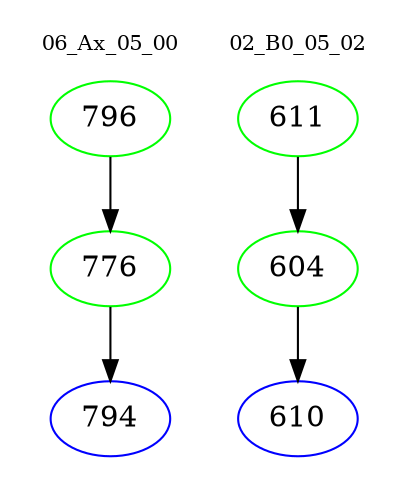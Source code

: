 digraph{
subgraph cluster_0 {
color = white
label = "06_Ax_05_00";
fontsize=10;
T0_796 [label="796", color="green"]
T0_796 -> T0_776 [color="black"]
T0_776 [label="776", color="green"]
T0_776 -> T0_794 [color="black"]
T0_794 [label="794", color="blue"]
}
subgraph cluster_1 {
color = white
label = "02_B0_05_02";
fontsize=10;
T1_611 [label="611", color="green"]
T1_611 -> T1_604 [color="black"]
T1_604 [label="604", color="green"]
T1_604 -> T1_610 [color="black"]
T1_610 [label="610", color="blue"]
}
}
